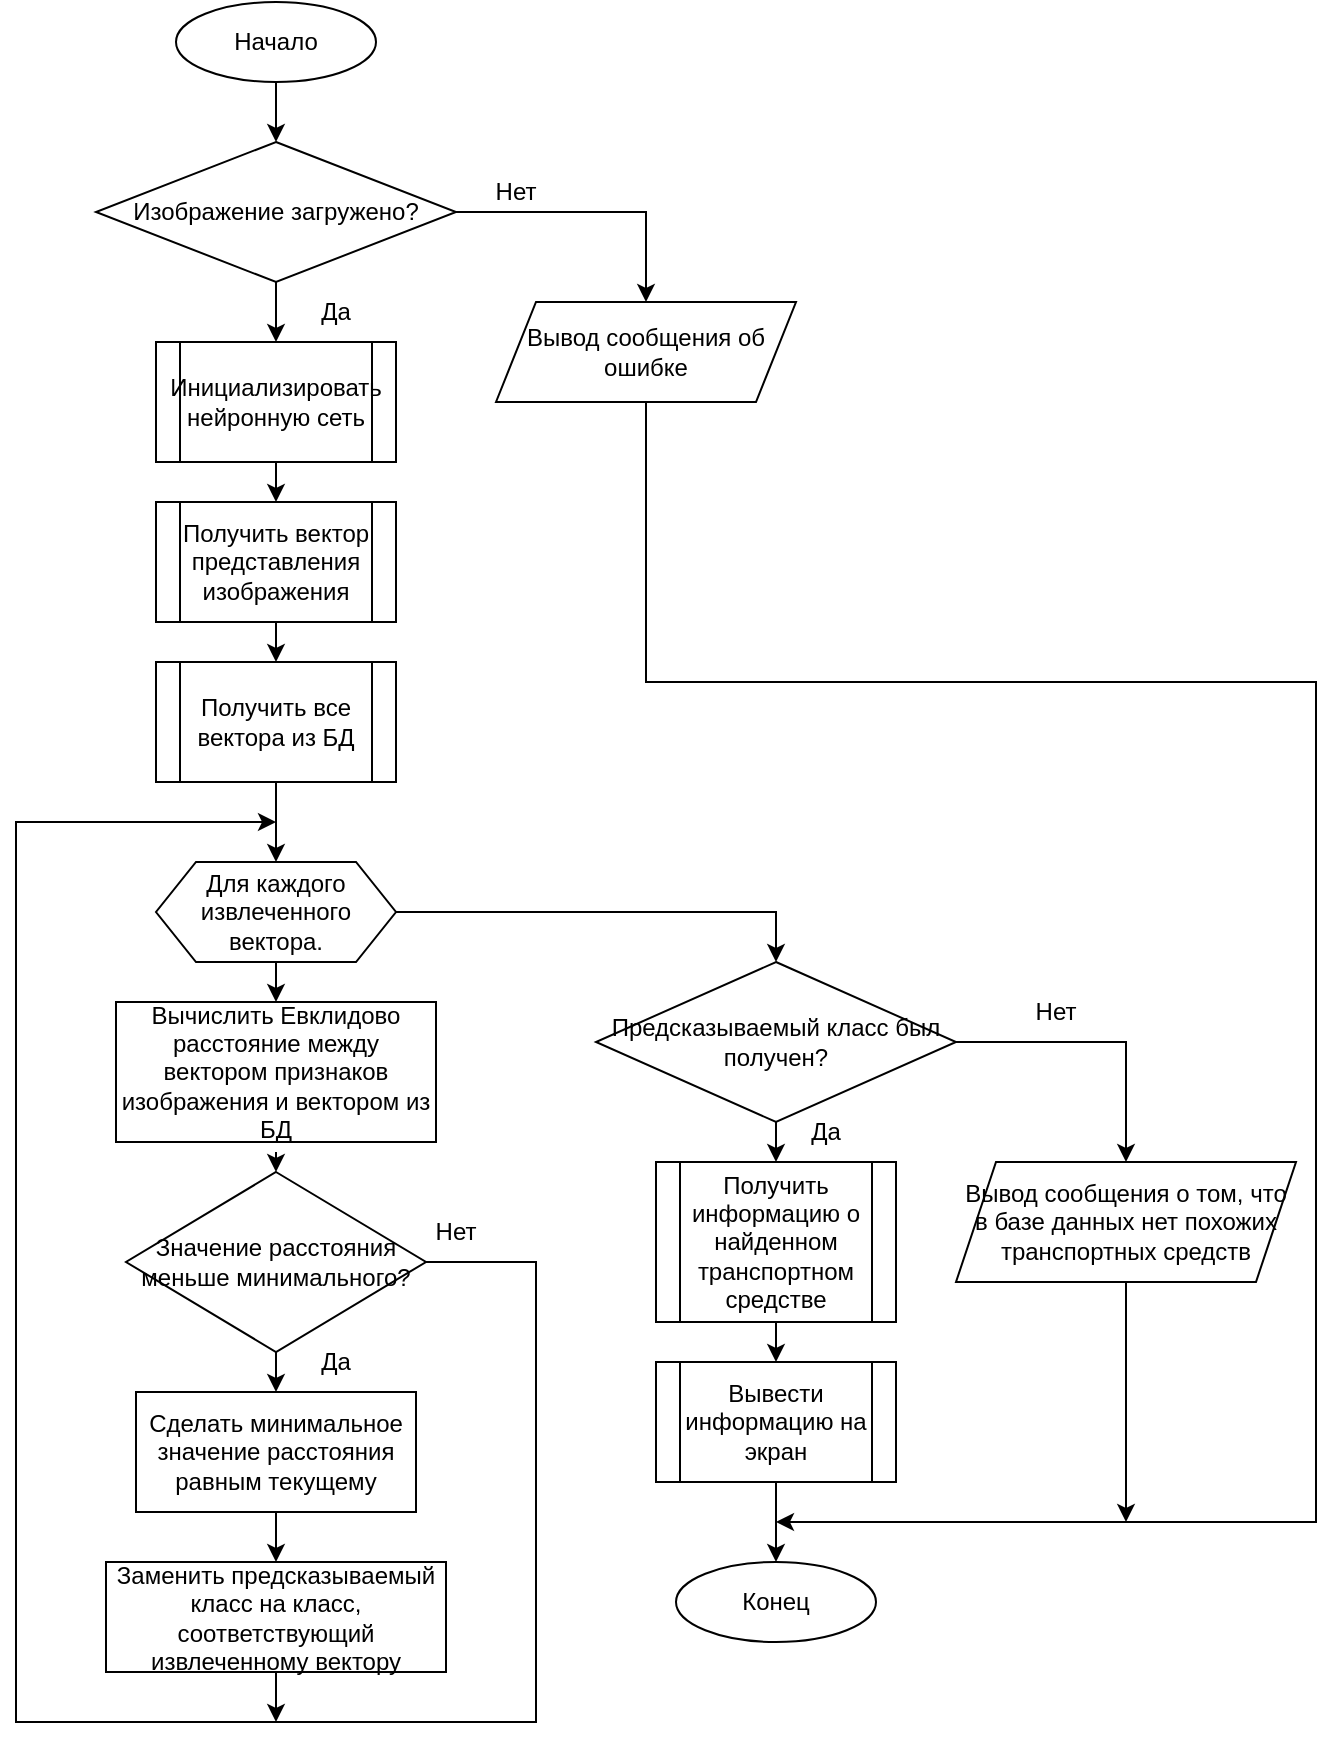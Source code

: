 <mxfile version="19.0.2" type="device"><diagram id="7tYWlyKxVcZ-Ji1ZsWtr" name="Page-1"><mxGraphModel dx="1185" dy="588" grid="1" gridSize="10" guides="1" tooltips="1" connect="1" arrows="1" fold="1" page="1" pageScale="1" pageWidth="827" pageHeight="1169" math="0" shadow="0"><root><mxCell id="0"/><mxCell id="1" parent="0"/><mxCell id="stjw71My1Kl-bkprHFQ3-30" style="edgeStyle=orthogonalEdgeStyle;rounded=0;orthogonalLoop=1;jettySize=auto;html=1;exitX=0.5;exitY=1;exitDx=0;exitDy=0;entryX=0.5;entryY=0;entryDx=0;entryDy=0;" edge="1" parent="1" source="stjw71My1Kl-bkprHFQ3-31" target="stjw71My1Kl-bkprHFQ3-34"><mxGeometry relative="1" as="geometry"/></mxCell><mxCell id="stjw71My1Kl-bkprHFQ3-31" value="Начало" style="ellipse;whiteSpace=wrap;html=1;" vertex="1" parent="1"><mxGeometry x="240" y="10" width="100" height="40" as="geometry"/></mxCell><mxCell id="stjw71My1Kl-bkprHFQ3-32" value="Конец" style="ellipse;whiteSpace=wrap;html=1;" vertex="1" parent="1"><mxGeometry x="490" y="790" width="100" height="40" as="geometry"/></mxCell><mxCell id="stjw71My1Kl-bkprHFQ3-33" style="edgeStyle=orthogonalEdgeStyle;rounded=0;orthogonalLoop=1;jettySize=auto;html=1;exitX=1;exitY=0.5;exitDx=0;exitDy=0;entryX=0.5;entryY=0;entryDx=0;entryDy=0;" edge="1" parent="1" source="stjw71My1Kl-bkprHFQ3-34" target="stjw71My1Kl-bkprHFQ3-36"><mxGeometry relative="1" as="geometry"/></mxCell><mxCell id="stjw71My1Kl-bkprHFQ3-34" value="Изображение загружено?" style="rhombus;whiteSpace=wrap;html=1;" vertex="1" parent="1"><mxGeometry x="200" y="80" width="180" height="70" as="geometry"/></mxCell><mxCell id="stjw71My1Kl-bkprHFQ3-74" style="edgeStyle=orthogonalEdgeStyle;rounded=0;orthogonalLoop=1;jettySize=auto;html=1;exitX=0.5;exitY=1;exitDx=0;exitDy=0;" edge="1" parent="1" source="stjw71My1Kl-bkprHFQ3-36"><mxGeometry relative="1" as="geometry"><mxPoint x="540" y="770" as="targetPoint"/><Array as="points"><mxPoint x="475" y="350"/><mxPoint x="810" y="350"/><mxPoint x="810" y="770"/></Array></mxGeometry></mxCell><mxCell id="stjw71My1Kl-bkprHFQ3-36" value="Вывод сообщения об ошибке" style="shape=parallelogram;perimeter=parallelogramPerimeter;whiteSpace=wrap;html=1;fixedSize=1;" vertex="1" parent="1"><mxGeometry x="400" y="160" width="150" height="50" as="geometry"/></mxCell><mxCell id="stjw71My1Kl-bkprHFQ3-37" value="Нет&lt;br&gt;" style="text;html=1;strokeColor=none;fillColor=none;align=center;verticalAlign=middle;whiteSpace=wrap;rounded=0;" vertex="1" parent="1"><mxGeometry x="380" y="90" width="60" height="30" as="geometry"/></mxCell><mxCell id="stjw71My1Kl-bkprHFQ3-38" value="Да" style="text;html=1;strokeColor=none;fillColor=none;align=center;verticalAlign=middle;whiteSpace=wrap;rounded=0;" vertex="1" parent="1"><mxGeometry x="290" y="150" width="60" height="30" as="geometry"/></mxCell><mxCell id="stjw71My1Kl-bkprHFQ3-39" style="edgeStyle=orthogonalEdgeStyle;rounded=0;orthogonalLoop=1;jettySize=auto;html=1;exitX=0.5;exitY=1;exitDx=0;exitDy=0;entryX=0.5;entryY=0;entryDx=0;entryDy=0;" edge="1" parent="1" source="stjw71My1Kl-bkprHFQ3-40" target="stjw71My1Kl-bkprHFQ3-42"><mxGeometry relative="1" as="geometry"/></mxCell><mxCell id="stjw71My1Kl-bkprHFQ3-40" value="Инициализировать нейронную сеть" style="shape=process;whiteSpace=wrap;html=1;backgroundOutline=1;" vertex="1" parent="1"><mxGeometry x="230" y="180" width="120" height="60" as="geometry"/></mxCell><mxCell id="stjw71My1Kl-bkprHFQ3-41" style="edgeStyle=orthogonalEdgeStyle;rounded=0;orthogonalLoop=1;jettySize=auto;html=1;exitX=0.5;exitY=1;exitDx=0;exitDy=0;entryX=0.5;entryY=0;entryDx=0;entryDy=0;" edge="1" parent="1" source="stjw71My1Kl-bkprHFQ3-42" target="stjw71My1Kl-bkprHFQ3-44"><mxGeometry relative="1" as="geometry"/></mxCell><mxCell id="stjw71My1Kl-bkprHFQ3-42" value="Получить вектор представления изображения" style="shape=process;whiteSpace=wrap;html=1;backgroundOutline=1;" vertex="1" parent="1"><mxGeometry x="230" y="260" width="120" height="60" as="geometry"/></mxCell><mxCell id="stjw71My1Kl-bkprHFQ3-43" style="edgeStyle=orthogonalEdgeStyle;rounded=0;orthogonalLoop=1;jettySize=auto;html=1;exitX=0.5;exitY=1;exitDx=0;exitDy=0;entryX=0.5;entryY=0;entryDx=0;entryDy=0;" edge="1" parent="1" source="stjw71My1Kl-bkprHFQ3-44" target="stjw71My1Kl-bkprHFQ3-59"><mxGeometry relative="1" as="geometry"><mxPoint x="290" y="420" as="targetPoint"/></mxGeometry></mxCell><mxCell id="stjw71My1Kl-bkprHFQ3-44" value="Получить все вектора из БД" style="shape=process;whiteSpace=wrap;html=1;backgroundOutline=1;" vertex="1" parent="1"><mxGeometry x="230" y="340" width="120" height="60" as="geometry"/></mxCell><mxCell id="stjw71My1Kl-bkprHFQ3-47" style="edgeStyle=orthogonalEdgeStyle;rounded=0;orthogonalLoop=1;jettySize=auto;html=1;exitX=0.5;exitY=1;exitDx=0;exitDy=0;entryX=0.5;entryY=0;entryDx=0;entryDy=0;" edge="1" parent="1" source="stjw71My1Kl-bkprHFQ3-49" target="stjw71My1Kl-bkprHFQ3-51"><mxGeometry relative="1" as="geometry"/></mxCell><mxCell id="stjw71My1Kl-bkprHFQ3-48" style="edgeStyle=orthogonalEdgeStyle;rounded=0;orthogonalLoop=1;jettySize=auto;html=1;exitX=1;exitY=0.5;exitDx=0;exitDy=0;entryX=0.5;entryY=0;entryDx=0;entryDy=0;" edge="1" parent="1" source="stjw71My1Kl-bkprHFQ3-49" target="stjw71My1Kl-bkprHFQ3-57"><mxGeometry relative="1" as="geometry"/></mxCell><mxCell id="stjw71My1Kl-bkprHFQ3-49" value="Предсказываемый класс был получен?" style="rhombus;whiteSpace=wrap;html=1;" vertex="1" parent="1"><mxGeometry x="450" y="490" width="180" height="80" as="geometry"/></mxCell><mxCell id="stjw71My1Kl-bkprHFQ3-50" style="edgeStyle=orthogonalEdgeStyle;rounded=0;orthogonalLoop=1;jettySize=auto;html=1;exitX=0.5;exitY=1;exitDx=0;exitDy=0;entryX=0.5;entryY=0;entryDx=0;entryDy=0;" edge="1" parent="1" source="stjw71My1Kl-bkprHFQ3-51" target="stjw71My1Kl-bkprHFQ3-53"><mxGeometry relative="1" as="geometry"/></mxCell><mxCell id="stjw71My1Kl-bkprHFQ3-51" value="Получить информацию о найденном транспортном средстве" style="shape=process;whiteSpace=wrap;html=1;backgroundOutline=1;" vertex="1" parent="1"><mxGeometry x="480" y="590" width="120" height="80" as="geometry"/></mxCell><mxCell id="stjw71My1Kl-bkprHFQ3-52" style="edgeStyle=orthogonalEdgeStyle;rounded=0;orthogonalLoop=1;jettySize=auto;html=1;exitX=0.5;exitY=1;exitDx=0;exitDy=0;entryX=0.5;entryY=0;entryDx=0;entryDy=0;" edge="1" parent="1" source="stjw71My1Kl-bkprHFQ3-53" target="stjw71My1Kl-bkprHFQ3-32"><mxGeometry relative="1" as="geometry"/></mxCell><mxCell id="stjw71My1Kl-bkprHFQ3-53" value="Вывести информацию на экран" style="shape=process;whiteSpace=wrap;html=1;backgroundOutline=1;" vertex="1" parent="1"><mxGeometry x="480" y="690" width="120" height="60" as="geometry"/></mxCell><mxCell id="stjw71My1Kl-bkprHFQ3-54" style="edgeStyle=orthogonalEdgeStyle;rounded=0;orthogonalLoop=1;jettySize=auto;html=1;exitX=0;exitY=0;exitDx=0;exitDy=0;entryX=0;entryY=1;entryDx=0;entryDy=0;" edge="1" parent="1" source="stjw71My1Kl-bkprHFQ3-38" target="stjw71My1Kl-bkprHFQ3-38"><mxGeometry relative="1" as="geometry"/></mxCell><mxCell id="stjw71My1Kl-bkprHFQ3-55" value="Да" style="text;html=1;strokeColor=none;fillColor=none;align=center;verticalAlign=middle;whiteSpace=wrap;rounded=0;" vertex="1" parent="1"><mxGeometry x="535" y="560" width="60" height="30" as="geometry"/></mxCell><mxCell id="stjw71My1Kl-bkprHFQ3-56" style="edgeStyle=orthogonalEdgeStyle;rounded=0;orthogonalLoop=1;jettySize=auto;html=1;exitX=0.5;exitY=1;exitDx=0;exitDy=0;" edge="1" parent="1" source="stjw71My1Kl-bkprHFQ3-57"><mxGeometry relative="1" as="geometry"><mxPoint x="715" y="770" as="targetPoint"/></mxGeometry></mxCell><mxCell id="stjw71My1Kl-bkprHFQ3-57" value="Вывод сообщения о том, что в базе данных нет похожих транспортных средств" style="shape=parallelogram;perimeter=parallelogramPerimeter;whiteSpace=wrap;html=1;fixedSize=1;" vertex="1" parent="1"><mxGeometry x="630" y="590" width="170" height="60" as="geometry"/></mxCell><mxCell id="stjw71My1Kl-bkprHFQ3-58" value="Нет&lt;br&gt;" style="text;html=1;strokeColor=none;fillColor=none;align=center;verticalAlign=middle;whiteSpace=wrap;rounded=0;" vertex="1" parent="1"><mxGeometry x="650" y="500" width="60" height="30" as="geometry"/></mxCell><mxCell id="stjw71My1Kl-bkprHFQ3-68" style="edgeStyle=orthogonalEdgeStyle;rounded=0;orthogonalLoop=1;jettySize=auto;html=1;exitX=0.5;exitY=1;exitDx=0;exitDy=0;entryX=0.5;entryY=0;entryDx=0;entryDy=0;" edge="1" parent="1" source="stjw71My1Kl-bkprHFQ3-59" target="stjw71My1Kl-bkprHFQ3-60"><mxGeometry relative="1" as="geometry"/></mxCell><mxCell id="stjw71My1Kl-bkprHFQ3-72" style="edgeStyle=orthogonalEdgeStyle;rounded=0;orthogonalLoop=1;jettySize=auto;html=1;exitX=1;exitY=0.5;exitDx=0;exitDy=0;entryX=0.5;entryY=0;entryDx=0;entryDy=0;" edge="1" parent="1" source="stjw71My1Kl-bkprHFQ3-59" target="stjw71My1Kl-bkprHFQ3-49"><mxGeometry relative="1" as="geometry"/></mxCell><mxCell id="stjw71My1Kl-bkprHFQ3-59" value="Для каждого извлеченного вектора." style="shape=hexagon;perimeter=hexagonPerimeter2;whiteSpace=wrap;html=1;fixedSize=1;" vertex="1" parent="1"><mxGeometry x="230" y="440" width="120" height="50" as="geometry"/></mxCell><mxCell id="stjw71My1Kl-bkprHFQ3-67" style="edgeStyle=orthogonalEdgeStyle;rounded=0;orthogonalLoop=1;jettySize=auto;html=1;exitX=0.5;exitY=1;exitDx=0;exitDy=0;entryX=0.5;entryY=0;entryDx=0;entryDy=0;" edge="1" parent="1" target="stjw71My1Kl-bkprHFQ3-61"><mxGeometry relative="1" as="geometry"><mxPoint x="290" y="585" as="sourcePoint"/></mxGeometry></mxCell><mxCell id="stjw71My1Kl-bkprHFQ3-60" value="Вычислить Евклидово расстояние между вектором признаков изображения и вектором из БД" style="rounded=0;whiteSpace=wrap;html=1;" vertex="1" parent="1"><mxGeometry x="210" y="510" width="160" height="70" as="geometry"/></mxCell><mxCell id="stjw71My1Kl-bkprHFQ3-64" style="edgeStyle=orthogonalEdgeStyle;rounded=0;orthogonalLoop=1;jettySize=auto;html=1;exitX=1;exitY=0.5;exitDx=0;exitDy=0;" edge="1" parent="1" source="stjw71My1Kl-bkprHFQ3-61"><mxGeometry relative="1" as="geometry"><mxPoint x="290" y="420" as="targetPoint"/><Array as="points"><mxPoint x="420" y="640"/><mxPoint x="420" y="870"/><mxPoint x="160" y="870"/><mxPoint x="160" y="420"/></Array></mxGeometry></mxCell><mxCell id="stjw71My1Kl-bkprHFQ3-65" style="edgeStyle=orthogonalEdgeStyle;rounded=0;orthogonalLoop=1;jettySize=auto;html=1;exitX=0.5;exitY=1;exitDx=0;exitDy=0;entryX=0.5;entryY=0;entryDx=0;entryDy=0;" edge="1" parent="1" source="stjw71My1Kl-bkprHFQ3-61" target="stjw71My1Kl-bkprHFQ3-62"><mxGeometry relative="1" as="geometry"/></mxCell><mxCell id="stjw71My1Kl-bkprHFQ3-61" value="Значение расстояния меньше минимального?" style="rhombus;whiteSpace=wrap;html=1;" vertex="1" parent="1"><mxGeometry x="215" y="595" width="150" height="90" as="geometry"/></mxCell><mxCell id="stjw71My1Kl-bkprHFQ3-66" style="edgeStyle=orthogonalEdgeStyle;rounded=0;orthogonalLoop=1;jettySize=auto;html=1;exitX=0.5;exitY=1;exitDx=0;exitDy=0;entryX=0.5;entryY=0;entryDx=0;entryDy=0;" edge="1" parent="1" source="stjw71My1Kl-bkprHFQ3-62" target="stjw71My1Kl-bkprHFQ3-63"><mxGeometry relative="1" as="geometry"/></mxCell><mxCell id="stjw71My1Kl-bkprHFQ3-62" value="Сделать минимальное значение расстояния равным текущему" style="rounded=0;whiteSpace=wrap;html=1;" vertex="1" parent="1"><mxGeometry x="220" y="705" width="140" height="60" as="geometry"/></mxCell><mxCell id="stjw71My1Kl-bkprHFQ3-71" style="edgeStyle=orthogonalEdgeStyle;rounded=0;orthogonalLoop=1;jettySize=auto;html=1;exitX=0.5;exitY=1;exitDx=0;exitDy=0;" edge="1" parent="1" source="stjw71My1Kl-bkprHFQ3-63"><mxGeometry relative="1" as="geometry"><mxPoint x="290" y="870" as="targetPoint"/></mxGeometry></mxCell><mxCell id="stjw71My1Kl-bkprHFQ3-63" value="Заменить предсказываемый класс на класс, соответствующий извлеченному вектору" style="rounded=0;whiteSpace=wrap;html=1;" vertex="1" parent="1"><mxGeometry x="205" y="790" width="170" height="55" as="geometry"/></mxCell><mxCell id="stjw71My1Kl-bkprHFQ3-69" value="Да" style="text;html=1;strokeColor=none;fillColor=none;align=center;verticalAlign=middle;whiteSpace=wrap;rounded=0;" vertex="1" parent="1"><mxGeometry x="290" y="675" width="60" height="30" as="geometry"/></mxCell><mxCell id="stjw71My1Kl-bkprHFQ3-70" value="Нет&lt;br&gt;" style="text;html=1;strokeColor=none;fillColor=none;align=center;verticalAlign=middle;whiteSpace=wrap;rounded=0;" vertex="1" parent="1"><mxGeometry x="350" y="610" width="60" height="30" as="geometry"/></mxCell></root></mxGraphModel></diagram></mxfile>